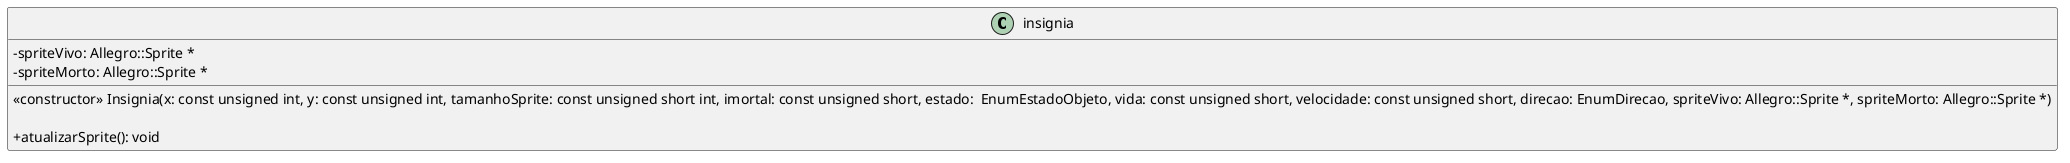 @startuml
!startsub INSIGNIA

skinparam classAttributeIconSize 0

class "insignia"{
    <<constructor>> Insignia(x: const unsigned int, y: const unsigned int, tamanhoSprite: const unsigned short int, imortal: const unsigned short, estado:  EnumEstadoObjeto, vida: const unsigned short, velocidade: const unsigned short, direcao: EnumDirecao, spriteVivo: Allegro::Sprite *, spriteMorto: Allegro::Sprite *)

    + atualizarSprite(): void 
    - spriteVivo: Allegro::Sprite *
    - spriteMorto: Allegro::Sprite *
}

!endsub
@enduml